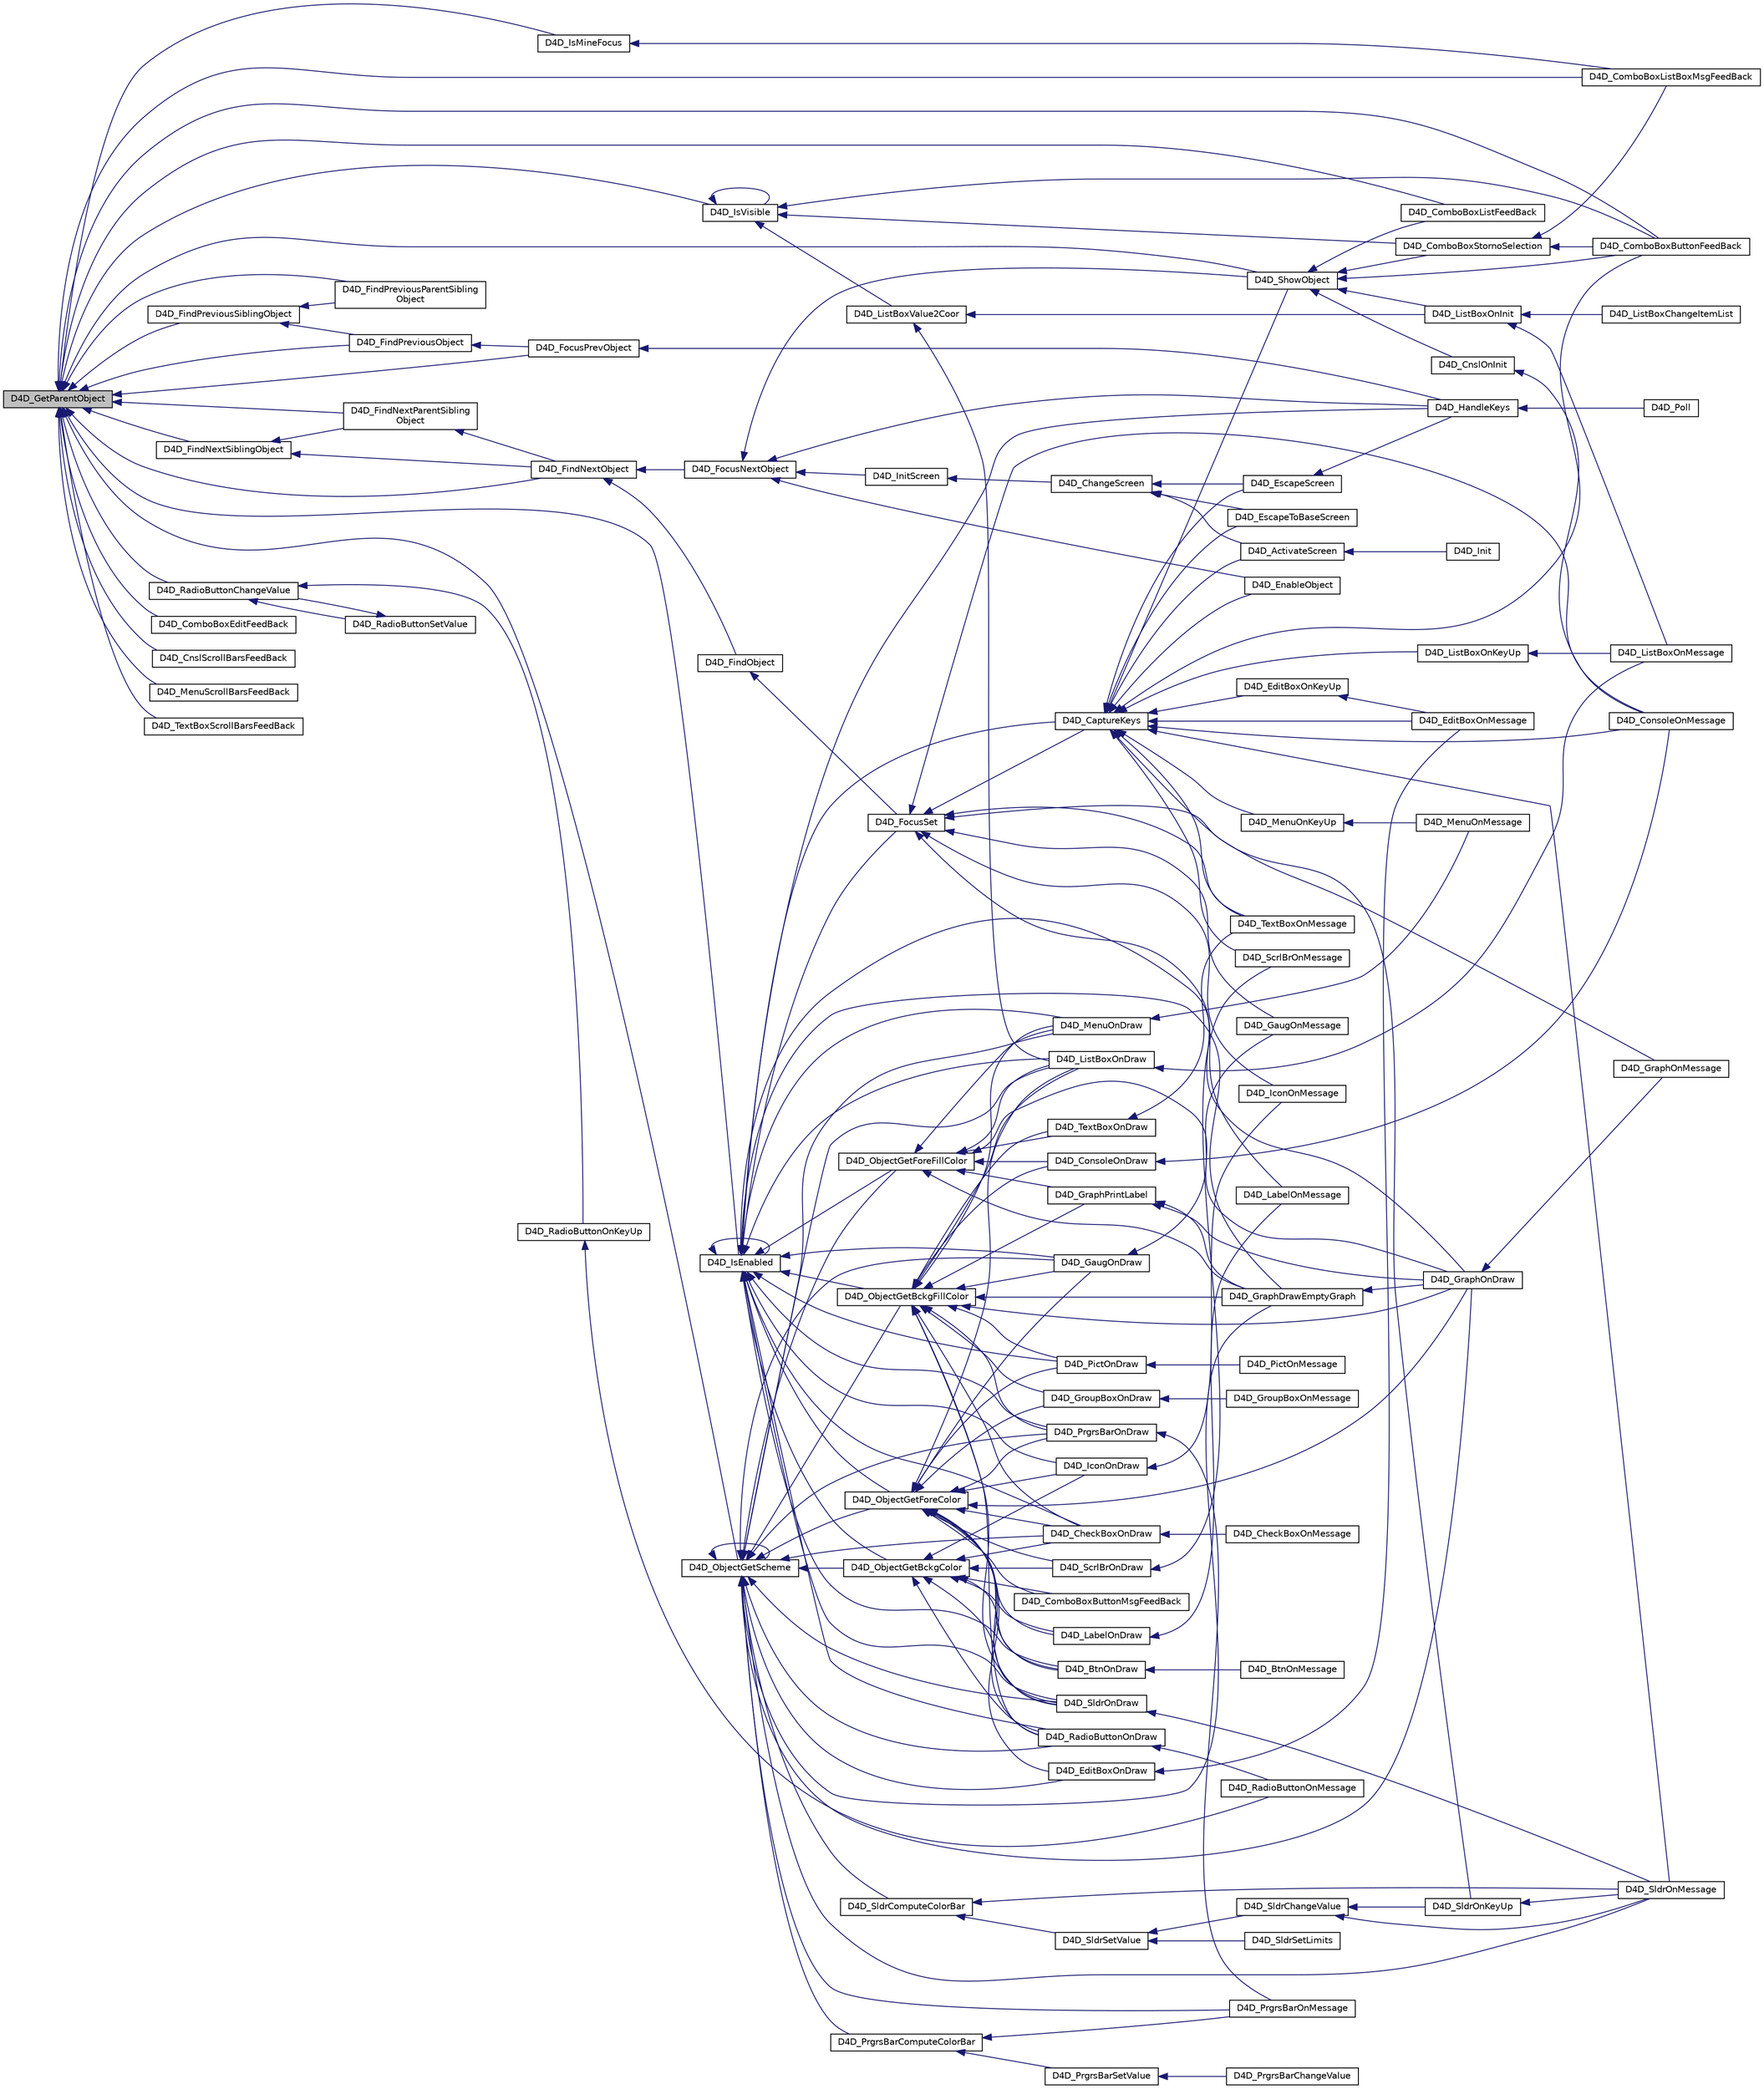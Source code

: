 digraph "D4D_GetParentObject"
{
  edge [fontname="Helvetica",fontsize="10",labelfontname="Helvetica",labelfontsize="10"];
  node [fontname="Helvetica",fontsize="10",shape=record];
  rankdir="LR";
  Node1 [label="D4D_GetParentObject",height=0.2,width=0.4,color="black", fillcolor="grey75", style="filled" fontcolor="black"];
  Node1 -> Node2 [dir="back",color="midnightblue",fontsize="10",style="solid",fontname="Helvetica"];
  Node2 [label="D4D_ComboBoxListBoxMsgFeedBack",height=0.2,width=0.4,color="black", fillcolor="white", style="filled",URL="$d4d__combo__box_8h.html#a4c34d2a53873687dae3ba56dc3db5f00"];
  Node1 -> Node3 [dir="back",color="midnightblue",fontsize="10",style="solid",fontname="Helvetica"];
  Node3 [label="D4D_ComboBoxListFeedBack",height=0.2,width=0.4,color="black", fillcolor="white", style="filled",URL="$d4d__combo__box_8h.html#a93c9b88959332d0919dfe1b3d58148c4"];
  Node1 -> Node4 [dir="back",color="midnightblue",fontsize="10",style="solid",fontname="Helvetica"];
  Node4 [label="D4D_ComboBoxEditFeedBack",height=0.2,width=0.4,color="black", fillcolor="white", style="filled",URL="$d4d__combo__box_8h.html#ac0cb61070ade30b5f9dc169bbeae35fa"];
  Node1 -> Node5 [dir="back",color="midnightblue",fontsize="10",style="solid",fontname="Helvetica"];
  Node5 [label="D4D_ComboBoxButtonFeedBack",height=0.2,width=0.4,color="black", fillcolor="white", style="filled",URL="$d4d__combo__box_8h.html#a0e2c2fa6149fde05d54536f2423467e2"];
  Node1 -> Node6 [dir="back",color="midnightblue",fontsize="10",style="solid",fontname="Helvetica"];
  Node6 [label="D4D_CnslScrollBarsFeedBack",height=0.2,width=0.4,color="black", fillcolor="white", style="filled",URL="$d4d__console_8h.html#a54fc91ea7b10a75e3131ff6b0f156e29"];
  Node1 -> Node7 [dir="back",color="midnightblue",fontsize="10",style="solid",fontname="Helvetica"];
  Node7 [label="D4D_MenuScrollBarsFeedBack",height=0.2,width=0.4,color="black", fillcolor="white", style="filled",URL="$d4d__menu_8h.html#a8c0b8c56f06604875dad23c510810106"];
  Node1 -> Node8 [dir="back",color="midnightblue",fontsize="10",style="solid",fontname="Helvetica"];
  Node8 [label="D4D_ShowObject",height=0.2,width=0.4,color="black", fillcolor="white", style="filled",URL="$group__doxd4d__object__func.html#ga7601e6ac9dbba8f79957285677ccb039",tooltip="Function control visibility of object on screen. "];
  Node8 -> Node3 [dir="back",color="midnightblue",fontsize="10",style="solid",fontname="Helvetica"];
  Node8 -> Node5 [dir="back",color="midnightblue",fontsize="10",style="solid",fontname="Helvetica"];
  Node8 -> Node9 [dir="back",color="midnightblue",fontsize="10",style="solid",fontname="Helvetica"];
  Node9 [label="D4D_ComboBoxStornoSelection",height=0.2,width=0.4,color="black", fillcolor="white", style="filled",URL="$d4d__combo__box_8c.html#ac3dee6d3d73b3d684c9ec26156be36ef"];
  Node9 -> Node2 [dir="back",color="midnightblue",fontsize="10",style="solid",fontname="Helvetica"];
  Node9 -> Node5 [dir="back",color="midnightblue",fontsize="10",style="solid",fontname="Helvetica"];
  Node8 -> Node10 [dir="back",color="midnightblue",fontsize="10",style="solid",fontname="Helvetica"];
  Node10 [label="D4D_CnslOnInit",height=0.2,width=0.4,color="black", fillcolor="white", style="filled",URL="$d4d__console_8c.html#ad4a71a1de23a6f57713fcd6e4fc9d664"];
  Node10 -> Node11 [dir="back",color="midnightblue",fontsize="10",style="solid",fontname="Helvetica"];
  Node11 [label="D4D_ConsoleOnMessage",height=0.2,width=0.4,color="black", fillcolor="white", style="filled",URL="$d4d__console_8c.html#aeb6821ec9a2274213cf18669d06c5ffd"];
  Node8 -> Node12 [dir="back",color="midnightblue",fontsize="10",style="solid",fontname="Helvetica"];
  Node12 [label="D4D_ListBoxOnInit",height=0.2,width=0.4,color="black", fillcolor="white", style="filled",URL="$d4d__list__box_8c.html#a42dabe25583ffcc5a14091edaa9ce1ae"];
  Node12 -> Node13 [dir="back",color="midnightblue",fontsize="10",style="solid",fontname="Helvetica"];
  Node13 [label="D4D_ListBoxChangeItemList",height=0.2,width=0.4,color="black", fillcolor="white", style="filled",URL="$group__doxd4d__list__box__func.html#ga19d160c64d98695bce0d42925c3f23f2",tooltip="Function change the items list using by list box. "];
  Node12 -> Node14 [dir="back",color="midnightblue",fontsize="10",style="solid",fontname="Helvetica"];
  Node14 [label="D4D_ListBoxOnMessage",height=0.2,width=0.4,color="black", fillcolor="white", style="filled",URL="$d4d__list__box_8c.html#a25cfc79ce1a3deb1be04b4df49d018eb"];
  Node1 -> Node15 [dir="back",color="midnightblue",fontsize="10",style="solid",fontname="Helvetica"];
  Node15 [label="D4D_IsEnabled",height=0.2,width=0.4,color="black", fillcolor="white", style="filled",URL="$group__doxd4d__object__func.html#gada4f81524444a3cabef73d4fa2988b15",tooltip="Function find out if the object is enabled or not. "];
  Node15 -> Node16 [dir="back",color="midnightblue",fontsize="10",style="solid",fontname="Helvetica"];
  Node16 [label="D4D_HandleKeys",height=0.2,width=0.4,color="black", fillcolor="white", style="filled",URL="$d4d__private_8h.html#a643048e622921c9622b02ce17854ef99"];
  Node16 -> Node17 [dir="back",color="midnightblue",fontsize="10",style="solid",fontname="Helvetica"];
  Node17 [label="D4D_Poll",height=0.2,width=0.4,color="black", fillcolor="white", style="filled",URL="$group__doxd4d__base__func.html#ga7d7714fbb85896d38654d8e5cee40e0b",tooltip="Main eGUI function. Must be periodically called in main loop/task loop. "];
  Node15 -> Node18 [dir="back",color="midnightblue",fontsize="10",style="solid",fontname="Helvetica"];
  Node18 [label="D4D_BtnOnDraw",height=0.2,width=0.4,color="black", fillcolor="white", style="filled",URL="$d4d__button_8c.html#a957045cf6395214c8db89648e53e9b87"];
  Node18 -> Node19 [dir="back",color="midnightblue",fontsize="10",style="solid",fontname="Helvetica"];
  Node19 [label="D4D_BtnOnMessage",height=0.2,width=0.4,color="black", fillcolor="white", style="filled",URL="$d4d__button_8c.html#aebc40654939be5554a6db3be63fdb2fc"];
  Node15 -> Node20 [dir="back",color="midnightblue",fontsize="10",style="solid",fontname="Helvetica"];
  Node20 [label="D4D_CheckBoxOnDraw",height=0.2,width=0.4,color="black", fillcolor="white", style="filled",URL="$d4d__check__box_8c.html#ac94f137eecd1aa60daa53a5cd6b79161"];
  Node20 -> Node21 [dir="back",color="midnightblue",fontsize="10",style="solid",fontname="Helvetica"];
  Node21 [label="D4D_CheckBoxOnMessage",height=0.2,width=0.4,color="black", fillcolor="white", style="filled",URL="$d4d__check__box_8c.html#a8b4e8a04f2da50934c48e0da7acbc641"];
  Node15 -> Node22 [dir="back",color="midnightblue",fontsize="10",style="solid",fontname="Helvetica"];
  Node22 [label="D4D_GaugOnDraw",height=0.2,width=0.4,color="black", fillcolor="white", style="filled",URL="$d4d__gauge_8c.html#ab5270c9136868e96ae29c6dc9bc63b67"];
  Node22 -> Node23 [dir="back",color="midnightblue",fontsize="10",style="solid",fontname="Helvetica"];
  Node23 [label="D4D_GaugOnMessage",height=0.2,width=0.4,color="black", fillcolor="white", style="filled",URL="$d4d__gauge_8c.html#af4b30bc28e048e9f52054f74f7ad37da"];
  Node15 -> Node24 [dir="back",color="midnightblue",fontsize="10",style="solid",fontname="Helvetica"];
  Node24 [label="D4D_GraphDrawEmptyGraph",height=0.2,width=0.4,color="black", fillcolor="white", style="filled",URL="$d4d__graph_8c.html#afc1fe5446b67d4fe5692aaa2f144f30a"];
  Node24 -> Node25 [dir="back",color="midnightblue",fontsize="10",style="solid",fontname="Helvetica"];
  Node25 [label="D4D_GraphOnDraw",height=0.2,width=0.4,color="black", fillcolor="white", style="filled",URL="$d4d__graph_8c.html#a640ef0f76a594f52ac2a87009342fc6d"];
  Node25 -> Node26 [dir="back",color="midnightblue",fontsize="10",style="solid",fontname="Helvetica"];
  Node26 [label="D4D_GraphOnMessage",height=0.2,width=0.4,color="black", fillcolor="white", style="filled",URL="$d4d__graph_8c.html#ab88d009181c7d9573f3b38d557d31dec"];
  Node15 -> Node25 [dir="back",color="midnightblue",fontsize="10",style="solid",fontname="Helvetica"];
  Node15 -> Node27 [dir="back",color="midnightblue",fontsize="10",style="solid",fontname="Helvetica"];
  Node27 [label="D4D_IconOnDraw",height=0.2,width=0.4,color="black", fillcolor="white", style="filled",URL="$d4d__icon_8c.html#afae00088914b63ae0bd0ad9999ef3140"];
  Node27 -> Node28 [dir="back",color="midnightblue",fontsize="10",style="solid",fontname="Helvetica"];
  Node28 [label="D4D_IconOnMessage",height=0.2,width=0.4,color="black", fillcolor="white", style="filled",URL="$d4d__icon_8c.html#a847a2ae44532fd0fd94a3a335887423b"];
  Node15 -> Node29 [dir="back",color="midnightblue",fontsize="10",style="solid",fontname="Helvetica"];
  Node29 [label="D4D_ListBoxOnDraw",height=0.2,width=0.4,color="black", fillcolor="white", style="filled",URL="$d4d__list__box_8c.html#a9b6a4954e7a9e0fa6e1c198bfbf93f9f"];
  Node29 -> Node14 [dir="back",color="midnightblue",fontsize="10",style="solid",fontname="Helvetica"];
  Node15 -> Node30 [dir="back",color="midnightblue",fontsize="10",style="solid",fontname="Helvetica"];
  Node30 [label="D4D_MenuOnDraw",height=0.2,width=0.4,color="black", fillcolor="white", style="filled",URL="$d4d__menu_8c.html#abebe39b93b913aafb23900f34b22c669"];
  Node30 -> Node31 [dir="back",color="midnightblue",fontsize="10",style="solid",fontname="Helvetica"];
  Node31 [label="D4D_MenuOnMessage",height=0.2,width=0.4,color="black", fillcolor="white", style="filled",URL="$d4d__menu_8c.html#a020753f9eac391dd27bb75725c9b6096"];
  Node15 -> Node32 [dir="back",color="midnightblue",fontsize="10",style="solid",fontname="Helvetica"];
  Node32 [label="D4D_CaptureKeys",height=0.2,width=0.4,color="black", fillcolor="white", style="filled",URL="$group__doxd4d__object__func.html#gaf785f10de38c2df9523cd3466035f93f",tooltip="Function switch on capturing the keys to objects. "];
  Node32 -> Node5 [dir="back",color="midnightblue",fontsize="10",style="solid",fontname="Helvetica"];
  Node32 -> Node11 [dir="back",color="midnightblue",fontsize="10",style="solid",fontname="Helvetica"];
  Node32 -> Node33 [dir="back",color="midnightblue",fontsize="10",style="solid",fontname="Helvetica"];
  Node33 [label="D4D_EditBoxOnKeyUp",height=0.2,width=0.4,color="black", fillcolor="white", style="filled",URL="$d4d__edit__box_8c.html#a92cb2e7346fcd0539b514da3bb99183a"];
  Node33 -> Node34 [dir="back",color="midnightblue",fontsize="10",style="solid",fontname="Helvetica"];
  Node34 [label="D4D_EditBoxOnMessage",height=0.2,width=0.4,color="black", fillcolor="white", style="filled",URL="$d4d__edit__box_8c.html#a2884b423a2c299514edcaba1ec306072"];
  Node32 -> Node34 [dir="back",color="midnightblue",fontsize="10",style="solid",fontname="Helvetica"];
  Node32 -> Node35 [dir="back",color="midnightblue",fontsize="10",style="solid",fontname="Helvetica"];
  Node35 [label="D4D_ListBoxOnKeyUp",height=0.2,width=0.4,color="black", fillcolor="white", style="filled",URL="$d4d__list__box_8c.html#a70d9acd3af4fec1ad6aae3d92ea6e21a"];
  Node35 -> Node14 [dir="back",color="midnightblue",fontsize="10",style="solid",fontname="Helvetica"];
  Node32 -> Node36 [dir="back",color="midnightblue",fontsize="10",style="solid",fontname="Helvetica"];
  Node36 [label="D4D_MenuOnKeyUp",height=0.2,width=0.4,color="black", fillcolor="white", style="filled",URL="$d4d__menu_8c.html#acdcf5709861c0a628202ff921ee12cc6"];
  Node36 -> Node31 [dir="back",color="midnightblue",fontsize="10",style="solid",fontname="Helvetica"];
  Node32 -> Node8 [dir="back",color="midnightblue",fontsize="10",style="solid",fontname="Helvetica"];
  Node32 -> Node37 [dir="back",color="midnightblue",fontsize="10",style="solid",fontname="Helvetica"];
  Node37 [label="D4D_EnableObject",height=0.2,width=0.4,color="black", fillcolor="white", style="filled",URL="$group__doxd4d__object__func.html#gabf997423fac6283a6835b4a5d4591b94",tooltip="Function enables object. "];
  Node32 -> Node38 [dir="back",color="midnightblue",fontsize="10",style="solid",fontname="Helvetica"];
  Node38 [label="D4D_ActivateScreen",height=0.2,width=0.4,color="black", fillcolor="white", style="filled",URL="$group__doxd4d__screen__func.html#gaeda5819fd96fbac4e876e8970eed466a",tooltip="The function activate the new screen. "];
  Node38 -> Node39 [dir="back",color="midnightblue",fontsize="10",style="solid",fontname="Helvetica"];
  Node39 [label="D4D_Init",height=0.2,width=0.4,color="black", fillcolor="white", style="filled",URL="$group__doxd4d__base__func.html#ga27afdbc4fddc6b72eac88f6a9104fa52",tooltip="Function inits the eGUI itself including all low level drivers. "];
  Node32 -> Node40 [dir="back",color="midnightblue",fontsize="10",style="solid",fontname="Helvetica"];
  Node40 [label="D4D_EscapeScreen",height=0.2,width=0.4,color="black", fillcolor="white", style="filled",URL="$group__doxd4d__screen__func.html#ga13273202869b1b47b9baa489476554b7",tooltip="The function return to previous screen recorded in the history. "];
  Node40 -> Node16 [dir="back",color="midnightblue",fontsize="10",style="solid",fontname="Helvetica"];
  Node32 -> Node41 [dir="back",color="midnightblue",fontsize="10",style="solid",fontname="Helvetica"];
  Node41 [label="D4D_EscapeToBaseScreen",height=0.2,width=0.4,color="black", fillcolor="white", style="filled",URL="$group__doxd4d__screen__func.html#ga76e52f1c98ee6760dab292fea2f3d8d9",tooltip="The function return to base screen recorded in the history. "];
  Node32 -> Node42 [dir="back",color="midnightblue",fontsize="10",style="solid",fontname="Helvetica"];
  Node42 [label="D4D_ScrlBrOnMessage",height=0.2,width=0.4,color="black", fillcolor="white", style="filled",URL="$d4d__scroll__bar_8c.html#a1f4607e81dc40686d953ea457fb63309"];
  Node32 -> Node43 [dir="back",color="midnightblue",fontsize="10",style="solid",fontname="Helvetica"];
  Node43 [label="D4D_SldrOnKeyUp",height=0.2,width=0.4,color="black", fillcolor="white", style="filled",URL="$d4d__slider_8c.html#aa4ef12f091855399f7edff70017549fc"];
  Node43 -> Node44 [dir="back",color="midnightblue",fontsize="10",style="solid",fontname="Helvetica"];
  Node44 [label="D4D_SldrOnMessage",height=0.2,width=0.4,color="black", fillcolor="white", style="filled",URL="$d4d__slider_8c.html#a2722bea661ddf7872243241668a8af06"];
  Node32 -> Node44 [dir="back",color="midnightblue",fontsize="10",style="solid",fontname="Helvetica"];
  Node32 -> Node45 [dir="back",color="midnightblue",fontsize="10",style="solid",fontname="Helvetica"];
  Node45 [label="D4D_TextBoxOnMessage",height=0.2,width=0.4,color="black", fillcolor="white", style="filled",URL="$d4d__text__box_8c.html#a8807cb5897d450b85dcf4c1c77c6ec02"];
  Node15 -> Node15 [dir="back",color="midnightblue",fontsize="10",style="solid",fontname="Helvetica"];
  Node15 -> Node46 [dir="back",color="midnightblue",fontsize="10",style="solid",fontname="Helvetica"];
  Node46 [label="D4D_PictOnDraw",height=0.2,width=0.4,color="black", fillcolor="white", style="filled",URL="$d4d__picture_8c.html#afc6c766a0f2dbf4feb79d3617940c251"];
  Node46 -> Node47 [dir="back",color="midnightblue",fontsize="10",style="solid",fontname="Helvetica"];
  Node47 [label="D4D_PictOnMessage",height=0.2,width=0.4,color="black", fillcolor="white", style="filled",URL="$d4d__picture_8c.html#a919ab5149061e609e029718b6e5a288f"];
  Node15 -> Node48 [dir="back",color="midnightblue",fontsize="10",style="solid",fontname="Helvetica"];
  Node48 [label="D4D_PrgrsBarOnDraw",height=0.2,width=0.4,color="black", fillcolor="white", style="filled",URL="$d4d__progress__bar_8c.html#a33da0e2c98a3ba0f6747aa681cd9f2af"];
  Node48 -> Node49 [dir="back",color="midnightblue",fontsize="10",style="solid",fontname="Helvetica"];
  Node49 [label="D4D_PrgrsBarOnMessage",height=0.2,width=0.4,color="black", fillcolor="white", style="filled",URL="$d4d__progress__bar_8c.html#af3247d54c70c618bfea073d943050acd"];
  Node15 -> Node50 [dir="back",color="midnightblue",fontsize="10",style="solid",fontname="Helvetica"];
  Node50 [label="D4D_RadioButtonOnDraw",height=0.2,width=0.4,color="black", fillcolor="white", style="filled",URL="$d4d__radio__button_8c.html#a19119bf78713fd35f4d40684631a3a2b"];
  Node50 -> Node51 [dir="back",color="midnightblue",fontsize="10",style="solid",fontname="Helvetica"];
  Node51 [label="D4D_RadioButtonOnMessage",height=0.2,width=0.4,color="black", fillcolor="white", style="filled",URL="$d4d__radio__button_8c.html#a241633d34878771833dc96ccc85ef95c"];
  Node15 -> Node52 [dir="back",color="midnightblue",fontsize="10",style="solid",fontname="Helvetica"];
  Node52 [label="D4D_ObjectGetForeColor",height=0.2,width=0.4,color="black", fillcolor="white", style="filled",URL="$group__doxd4d__scheme__func.html#ga4f46b75cc9161aaf0ca1c447a76e045b",tooltip="Function return object current fore color. "];
  Node52 -> Node18 [dir="back",color="midnightblue",fontsize="10",style="solid",fontname="Helvetica"];
  Node52 -> Node20 [dir="back",color="midnightblue",fontsize="10",style="solid",fontname="Helvetica"];
  Node52 -> Node53 [dir="back",color="midnightblue",fontsize="10",style="solid",fontname="Helvetica"];
  Node53 [label="D4D_ComboBoxButtonMsgFeedBack",height=0.2,width=0.4,color="black", fillcolor="white", style="filled",URL="$d4d__combo__box_8h.html#a92bbff3547dcda53c2d8e1c10c125121"];
  Node52 -> Node54 [dir="back",color="midnightblue",fontsize="10",style="solid",fontname="Helvetica"];
  Node54 [label="D4D_EditBoxOnDraw",height=0.2,width=0.4,color="black", fillcolor="white", style="filled",URL="$d4d__edit__box_8c.html#afda23f9d81aa217a8e7b4bc838a83847"];
  Node54 -> Node34 [dir="back",color="midnightblue",fontsize="10",style="solid",fontname="Helvetica"];
  Node52 -> Node22 [dir="back",color="midnightblue",fontsize="10",style="solid",fontname="Helvetica"];
  Node52 -> Node25 [dir="back",color="midnightblue",fontsize="10",style="solid",fontname="Helvetica"];
  Node52 -> Node55 [dir="back",color="midnightblue",fontsize="10",style="solid",fontname="Helvetica"];
  Node55 [label="D4D_GroupBoxOnDraw",height=0.2,width=0.4,color="black", fillcolor="white", style="filled",URL="$d4d__group__box_8c.html#a54e514b02a2327f550d8ad9acae0e96c"];
  Node55 -> Node56 [dir="back",color="midnightblue",fontsize="10",style="solid",fontname="Helvetica"];
  Node56 [label="D4D_GroupBoxOnMessage",height=0.2,width=0.4,color="black", fillcolor="white", style="filled",URL="$d4d__group__box_8c.html#a5e02a7833523423f991ee1e142d7d725"];
  Node52 -> Node27 [dir="back",color="midnightblue",fontsize="10",style="solid",fontname="Helvetica"];
  Node52 -> Node57 [dir="back",color="midnightblue",fontsize="10",style="solid",fontname="Helvetica"];
  Node57 [label="D4D_LabelOnDraw",height=0.2,width=0.4,color="black", fillcolor="white", style="filled",URL="$d4d__label_8c.html#afb4f76e75f5dbb4ef5ca211efe55e7ec"];
  Node57 -> Node58 [dir="back",color="midnightblue",fontsize="10",style="solid",fontname="Helvetica"];
  Node58 [label="D4D_LabelOnMessage",height=0.2,width=0.4,color="black", fillcolor="white", style="filled",URL="$d4d__label_8c.html#adefb7e6d410f891acac1b527fe541d5a"];
  Node52 -> Node29 [dir="back",color="midnightblue",fontsize="10",style="solid",fontname="Helvetica"];
  Node52 -> Node46 [dir="back",color="midnightblue",fontsize="10",style="solid",fontname="Helvetica"];
  Node52 -> Node48 [dir="back",color="midnightblue",fontsize="10",style="solid",fontname="Helvetica"];
  Node52 -> Node50 [dir="back",color="midnightblue",fontsize="10",style="solid",fontname="Helvetica"];
  Node52 -> Node59 [dir="back",color="midnightblue",fontsize="10",style="solid",fontname="Helvetica"];
  Node59 [label="D4D_ScrlBrOnDraw",height=0.2,width=0.4,color="black", fillcolor="white", style="filled",URL="$d4d__scroll__bar_8c.html#ac4c442ecbebdefa83f0c9be779c8cdda"];
  Node59 -> Node42 [dir="back",color="midnightblue",fontsize="10",style="solid",fontname="Helvetica"];
  Node52 -> Node60 [dir="back",color="midnightblue",fontsize="10",style="solid",fontname="Helvetica"];
  Node60 [label="D4D_SldrOnDraw",height=0.2,width=0.4,color="black", fillcolor="white", style="filled",URL="$d4d__slider_8c.html#a60e15d945bece050aec9d38321fd2a95"];
  Node60 -> Node44 [dir="back",color="midnightblue",fontsize="10",style="solid",fontname="Helvetica"];
  Node15 -> Node61 [dir="back",color="midnightblue",fontsize="10",style="solid",fontname="Helvetica"];
  Node61 [label="D4D_ObjectGetBckgColor",height=0.2,width=0.4,color="black", fillcolor="white", style="filled",URL="$group__doxd4d__scheme__func.html#gacd90e36cd0d99094155abb8b3f7fb74c",tooltip="Function return object current background color. "];
  Node61 -> Node18 [dir="back",color="midnightblue",fontsize="10",style="solid",fontname="Helvetica"];
  Node61 -> Node20 [dir="back",color="midnightblue",fontsize="10",style="solid",fontname="Helvetica"];
  Node61 -> Node53 [dir="back",color="midnightblue",fontsize="10",style="solid",fontname="Helvetica"];
  Node61 -> Node27 [dir="back",color="midnightblue",fontsize="10",style="solid",fontname="Helvetica"];
  Node61 -> Node57 [dir="back",color="midnightblue",fontsize="10",style="solid",fontname="Helvetica"];
  Node61 -> Node50 [dir="back",color="midnightblue",fontsize="10",style="solid",fontname="Helvetica"];
  Node61 -> Node59 [dir="back",color="midnightblue",fontsize="10",style="solid",fontname="Helvetica"];
  Node61 -> Node60 [dir="back",color="midnightblue",fontsize="10",style="solid",fontname="Helvetica"];
  Node15 -> Node62 [dir="back",color="midnightblue",fontsize="10",style="solid",fontname="Helvetica"];
  Node62 [label="D4D_ObjectGetForeFillColor",height=0.2,width=0.4,color="black", fillcolor="white", style="filled",URL="$group__doxd4d__scheme__func.html#ga03a58709f9089c68e320eba55899917e",tooltip="Function return object current fill fore color. "];
  Node62 -> Node63 [dir="back",color="midnightblue",fontsize="10",style="solid",fontname="Helvetica"];
  Node63 [label="D4D_ConsoleOnDraw",height=0.2,width=0.4,color="black", fillcolor="white", style="filled",URL="$d4d__console_8c.html#a4aec40f52339c770d7c0bf4b30da952e"];
  Node63 -> Node11 [dir="back",color="midnightblue",fontsize="10",style="solid",fontname="Helvetica"];
  Node62 -> Node64 [dir="back",color="midnightblue",fontsize="10",style="solid",fontname="Helvetica"];
  Node64 [label="D4D_GraphPrintLabel",height=0.2,width=0.4,color="black", fillcolor="white", style="filled",URL="$d4d__graph_8c.html#a76aee1d400aae8592779ef15158c9339"];
  Node64 -> Node24 [dir="back",color="midnightblue",fontsize="10",style="solid",fontname="Helvetica"];
  Node64 -> Node25 [dir="back",color="midnightblue",fontsize="10",style="solid",fontname="Helvetica"];
  Node62 -> Node24 [dir="back",color="midnightblue",fontsize="10",style="solid",fontname="Helvetica"];
  Node62 -> Node25 [dir="back",color="midnightblue",fontsize="10",style="solid",fontname="Helvetica"];
  Node62 -> Node29 [dir="back",color="midnightblue",fontsize="10",style="solid",fontname="Helvetica"];
  Node62 -> Node30 [dir="back",color="midnightblue",fontsize="10",style="solid",fontname="Helvetica"];
  Node62 -> Node65 [dir="back",color="midnightblue",fontsize="10",style="solid",fontname="Helvetica"];
  Node65 [label="D4D_TextBoxOnDraw",height=0.2,width=0.4,color="black", fillcolor="white", style="filled",URL="$d4d__text__box_8c.html#ad2b24d189390c9b5140f7eea42ac4773"];
  Node65 -> Node45 [dir="back",color="midnightblue",fontsize="10",style="solid",fontname="Helvetica"];
  Node15 -> Node66 [dir="back",color="midnightblue",fontsize="10",style="solid",fontname="Helvetica"];
  Node66 [label="D4D_ObjectGetBckgFillColor",height=0.2,width=0.4,color="black", fillcolor="white", style="filled",URL="$group__doxd4d__scheme__func.html#gaad25fd67fd667b9517bfb75f36f0b426",tooltip="Function return object current fill background color. "];
  Node66 -> Node20 [dir="back",color="midnightblue",fontsize="10",style="solid",fontname="Helvetica"];
  Node66 -> Node63 [dir="back",color="midnightblue",fontsize="10",style="solid",fontname="Helvetica"];
  Node66 -> Node22 [dir="back",color="midnightblue",fontsize="10",style="solid",fontname="Helvetica"];
  Node66 -> Node64 [dir="back",color="midnightblue",fontsize="10",style="solid",fontname="Helvetica"];
  Node66 -> Node24 [dir="back",color="midnightblue",fontsize="10",style="solid",fontname="Helvetica"];
  Node66 -> Node25 [dir="back",color="midnightblue",fontsize="10",style="solid",fontname="Helvetica"];
  Node66 -> Node55 [dir="back",color="midnightblue",fontsize="10",style="solid",fontname="Helvetica"];
  Node66 -> Node29 [dir="back",color="midnightblue",fontsize="10",style="solid",fontname="Helvetica"];
  Node66 -> Node30 [dir="back",color="midnightblue",fontsize="10",style="solid",fontname="Helvetica"];
  Node66 -> Node46 [dir="back",color="midnightblue",fontsize="10",style="solid",fontname="Helvetica"];
  Node66 -> Node48 [dir="back",color="midnightblue",fontsize="10",style="solid",fontname="Helvetica"];
  Node66 -> Node50 [dir="back",color="midnightblue",fontsize="10",style="solid",fontname="Helvetica"];
  Node66 -> Node60 [dir="back",color="midnightblue",fontsize="10",style="solid",fontname="Helvetica"];
  Node66 -> Node65 [dir="back",color="midnightblue",fontsize="10",style="solid",fontname="Helvetica"];
  Node15 -> Node67 [dir="back",color="midnightblue",fontsize="10",style="solid",fontname="Helvetica"];
  Node67 [label="D4D_FocusSet",height=0.2,width=0.4,color="black", fillcolor="white", style="filled",URL="$group__doxd4d__screen__func.html#gac8938c4e965acfa7f40094d4508e039d",tooltip="The function set the obejct focus to new object. "];
  Node67 -> Node11 [dir="back",color="midnightblue",fontsize="10",style="solid",fontname="Helvetica"];
  Node67 -> Node23 [dir="back",color="midnightblue",fontsize="10",style="solid",fontname="Helvetica"];
  Node67 -> Node26 [dir="back",color="midnightblue",fontsize="10",style="solid",fontname="Helvetica"];
  Node67 -> Node28 [dir="back",color="midnightblue",fontsize="10",style="solid",fontname="Helvetica"];
  Node67 -> Node58 [dir="back",color="midnightblue",fontsize="10",style="solid",fontname="Helvetica"];
  Node67 -> Node32 [dir="back",color="midnightblue",fontsize="10",style="solid",fontname="Helvetica"];
  Node67 -> Node45 [dir="back",color="midnightblue",fontsize="10",style="solid",fontname="Helvetica"];
  Node15 -> Node60 [dir="back",color="midnightblue",fontsize="10",style="solid",fontname="Helvetica"];
  Node1 -> Node68 [dir="back",color="midnightblue",fontsize="10",style="solid",fontname="Helvetica"];
  Node68 [label="D4D_IsVisible",height=0.2,width=0.4,color="black", fillcolor="white", style="filled",URL="$group__doxd4d__object__func.html#gaaf05953a9b356907e827855274a15784",tooltip="Function find out if the object is visible or not. "];
  Node68 -> Node5 [dir="back",color="midnightblue",fontsize="10",style="solid",fontname="Helvetica"];
  Node68 -> Node9 [dir="back",color="midnightblue",fontsize="10",style="solid",fontname="Helvetica"];
  Node68 -> Node69 [dir="back",color="midnightblue",fontsize="10",style="solid",fontname="Helvetica"];
  Node69 [label="D4D_ListBoxValue2Coor",height=0.2,width=0.4,color="black", fillcolor="white", style="filled",URL="$d4d__list__box_8c.html#a3351b92af656eec9307512168a199e8e"];
  Node69 -> Node29 [dir="back",color="midnightblue",fontsize="10",style="solid",fontname="Helvetica"];
  Node69 -> Node12 [dir="back",color="midnightblue",fontsize="10",style="solid",fontname="Helvetica"];
  Node68 -> Node68 [dir="back",color="midnightblue",fontsize="10",style="solid",fontname="Helvetica"];
  Node1 -> Node70 [dir="back",color="midnightblue",fontsize="10",style="solid",fontname="Helvetica"];
  Node70 [label="D4D_IsMineFocus",height=0.2,width=0.4,color="black", fillcolor="white", style="filled",URL="$group__doxd4d__object__func.html#ga8481f6711fbf76391f6bb36dd6e52b6b",tooltip="Function find out if the object (including compounded objects) is focused. "];
  Node70 -> Node2 [dir="back",color="midnightblue",fontsize="10",style="solid",fontname="Helvetica"];
  Node1 -> Node71 [dir="back",color="midnightblue",fontsize="10",style="solid",fontname="Helvetica"];
  Node71 [label="D4D_FindNextParentSibling\lObject",height=0.2,width=0.4,color="black", fillcolor="white", style="filled",URL="$d4d__private_8h.html#a94f877d36a6c5dde73c340fc90bfd42d"];
  Node71 -> Node72 [dir="back",color="midnightblue",fontsize="10",style="solid",fontname="Helvetica"];
  Node72 [label="D4D_FindNextObject",height=0.2,width=0.4,color="black", fillcolor="white", style="filled",URL="$d4d__private_8h.html#a60c5cc0c04e845b028fd591039d72b4f"];
  Node72 -> Node73 [dir="back",color="midnightblue",fontsize="10",style="solid",fontname="Helvetica"];
  Node73 [label="D4D_FocusNextObject",height=0.2,width=0.4,color="black", fillcolor="white", style="filled",URL="$group__doxd4d__screen__func.html#gab37ec362fa71d6352ceac0a1558529fa",tooltip="The function change focus to the next object in the given screen. "];
  Node73 -> Node16 [dir="back",color="midnightblue",fontsize="10",style="solid",fontname="Helvetica"];
  Node73 -> Node8 [dir="back",color="midnightblue",fontsize="10",style="solid",fontname="Helvetica"];
  Node73 -> Node37 [dir="back",color="midnightblue",fontsize="10",style="solid",fontname="Helvetica"];
  Node73 -> Node74 [dir="back",color="midnightblue",fontsize="10",style="solid",fontname="Helvetica"];
  Node74 [label="D4D_InitScreen",height=0.2,width=0.4,color="black", fillcolor="white", style="filled",URL="$group__doxd4d__screen__func.html#ga4023155a9b150a2be8807bec80d2e515",tooltip="The function inits the screen and its objects for first time case. "];
  Node74 -> Node75 [dir="back",color="midnightblue",fontsize="10",style="solid",fontname="Helvetica"];
  Node75 [label="D4D_ChangeScreen",height=0.2,width=0.4,color="black", fillcolor="white", style="filled",URL="$d4d__screen_8c.html#acd4a0ec9fe607db2f8e67757620e4523"];
  Node75 -> Node38 [dir="back",color="midnightblue",fontsize="10",style="solid",fontname="Helvetica"];
  Node75 -> Node40 [dir="back",color="midnightblue",fontsize="10",style="solid",fontname="Helvetica"];
  Node75 -> Node41 [dir="back",color="midnightblue",fontsize="10",style="solid",fontname="Helvetica"];
  Node72 -> Node76 [dir="back",color="midnightblue",fontsize="10",style="solid",fontname="Helvetica"];
  Node76 [label="D4D_FindObject",height=0.2,width=0.4,color="black", fillcolor="white", style="filled",URL="$d4d__screen_8c.html#a8779d8ec70a52bbf56484fa8cd8b1884"];
  Node76 -> Node67 [dir="back",color="midnightblue",fontsize="10",style="solid",fontname="Helvetica"];
  Node1 -> Node77 [dir="back",color="midnightblue",fontsize="10",style="solid",fontname="Helvetica"];
  Node77 [label="D4D_FindNextSiblingObject",height=0.2,width=0.4,color="black", fillcolor="white", style="filled",URL="$d4d__private_8h.html#ac6d2a59c98f9f37d65a3ca2f2ac53a1a"];
  Node77 -> Node71 [dir="back",color="midnightblue",fontsize="10",style="solid",fontname="Helvetica"];
  Node77 -> Node72 [dir="back",color="midnightblue",fontsize="10",style="solid",fontname="Helvetica"];
  Node1 -> Node72 [dir="back",color="midnightblue",fontsize="10",style="solid",fontname="Helvetica"];
  Node1 -> Node78 [dir="back",color="midnightblue",fontsize="10",style="solid",fontname="Helvetica"];
  Node78 [label="D4D_FindPreviousParentSibling\lObject",height=0.2,width=0.4,color="black", fillcolor="white", style="filled",URL="$d4d__private_8h.html#a7cc492b17d8f4e707a4d251afc6f0425"];
  Node1 -> Node79 [dir="back",color="midnightblue",fontsize="10",style="solid",fontname="Helvetica"];
  Node79 [label="D4D_FindPreviousSiblingObject",height=0.2,width=0.4,color="black", fillcolor="white", style="filled",URL="$d4d__private_8h.html#a48d4fcea3c351039ccefdb2500c3543c"];
  Node79 -> Node78 [dir="back",color="midnightblue",fontsize="10",style="solid",fontname="Helvetica"];
  Node79 -> Node80 [dir="back",color="midnightblue",fontsize="10",style="solid",fontname="Helvetica"];
  Node80 [label="D4D_FindPreviousObject",height=0.2,width=0.4,color="black", fillcolor="white", style="filled",URL="$d4d__private_8h.html#a70acecf3901cac21169bedc5088c9186"];
  Node80 -> Node81 [dir="back",color="midnightblue",fontsize="10",style="solid",fontname="Helvetica"];
  Node81 [label="D4D_FocusPrevObject",height=0.2,width=0.4,color="black", fillcolor="white", style="filled",URL="$group__doxd4d__screen__func.html#ga47b87849baa7d228b0ba6ff2b5c473e6",tooltip="The function change focus to the previous object in the given screen. "];
  Node81 -> Node16 [dir="back",color="midnightblue",fontsize="10",style="solid",fontname="Helvetica"];
  Node1 -> Node80 [dir="back",color="midnightblue",fontsize="10",style="solid",fontname="Helvetica"];
  Node1 -> Node82 [dir="back",color="midnightblue",fontsize="10",style="solid",fontname="Helvetica"];
  Node82 [label="D4D_RadioButtonChangeValue",height=0.2,width=0.4,color="black", fillcolor="white", style="filled",URL="$d4d__radio__button_8c.html#a21316491574b3d3c7419309524da08ff"];
  Node82 -> Node83 [dir="back",color="midnightblue",fontsize="10",style="solid",fontname="Helvetica"];
  Node83 [label="D4D_RadioButtonOnKeyUp",height=0.2,width=0.4,color="black", fillcolor="white", style="filled",URL="$d4d__radio__button_8c.html#a722f18989a4019b988c16368f9587bc8"];
  Node83 -> Node51 [dir="back",color="midnightblue",fontsize="10",style="solid",fontname="Helvetica"];
  Node82 -> Node84 [dir="back",color="midnightblue",fontsize="10",style="solid",fontname="Helvetica"];
  Node84 [label="D4D_RadioButtonSetValue",height=0.2,width=0.4,color="black", fillcolor="white", style="filled",URL="$group__doxd4d__radio__button__func.html#ga364b68be6371a0ed1b7e30282f1cc7d1",tooltip="Function Sets the the radio button value. "];
  Node84 -> Node82 [dir="back",color="midnightblue",fontsize="10",style="solid",fontname="Helvetica"];
  Node1 -> Node85 [dir="back",color="midnightblue",fontsize="10",style="solid",fontname="Helvetica"];
  Node85 [label="D4D_ObjectGetScheme",height=0.2,width=0.4,color="black", fillcolor="white", style="filled",URL="$group__doxd4d__scheme__func.html#ga0037c72f805b81afa1cef36f5bdb3711",tooltip="Function return the pointer to current use object scheme of object. "];
  Node85 -> Node20 [dir="back",color="midnightblue",fontsize="10",style="solid",fontname="Helvetica"];
  Node85 -> Node54 [dir="back",color="midnightblue",fontsize="10",style="solid",fontname="Helvetica"];
  Node85 -> Node22 [dir="back",color="midnightblue",fontsize="10",style="solid",fontname="Helvetica"];
  Node85 -> Node24 [dir="back",color="midnightblue",fontsize="10",style="solid",fontname="Helvetica"];
  Node85 -> Node25 [dir="back",color="midnightblue",fontsize="10",style="solid",fontname="Helvetica"];
  Node85 -> Node29 [dir="back",color="midnightblue",fontsize="10",style="solid",fontname="Helvetica"];
  Node85 -> Node30 [dir="back",color="midnightblue",fontsize="10",style="solid",fontname="Helvetica"];
  Node85 -> Node48 [dir="back",color="midnightblue",fontsize="10",style="solid",fontname="Helvetica"];
  Node85 -> Node86 [dir="back",color="midnightblue",fontsize="10",style="solid",fontname="Helvetica"];
  Node86 [label="D4D_PrgrsBarComputeColorBar",height=0.2,width=0.4,color="black", fillcolor="white", style="filled",URL="$d4d__progress__bar_8c.html#a6711f0441481b808c7acd34281925059"];
  Node86 -> Node87 [dir="back",color="midnightblue",fontsize="10",style="solid",fontname="Helvetica"];
  Node87 [label="D4D_PrgrsBarSetValue",height=0.2,width=0.4,color="black", fillcolor="white", style="filled",URL="$d4d__progress__bar_8h.html#afb8021b6acf9220de318031cabf258b0"];
  Node87 -> Node88 [dir="back",color="midnightblue",fontsize="10",style="solid",fontname="Helvetica"];
  Node88 [label="D4D_PrgrsBarChangeValue",height=0.2,width=0.4,color="black", fillcolor="white", style="filled",URL="$d4d__progress__bar_8h.html#ace415a5788e524096a081a0efc196647"];
  Node86 -> Node49 [dir="back",color="midnightblue",fontsize="10",style="solid",fontname="Helvetica"];
  Node85 -> Node49 [dir="back",color="midnightblue",fontsize="10",style="solid",fontname="Helvetica"];
  Node85 -> Node50 [dir="back",color="midnightblue",fontsize="10",style="solid",fontname="Helvetica"];
  Node85 -> Node85 [dir="back",color="midnightblue",fontsize="10",style="solid",fontname="Helvetica"];
  Node85 -> Node52 [dir="back",color="midnightblue",fontsize="10",style="solid",fontname="Helvetica"];
  Node85 -> Node61 [dir="back",color="midnightblue",fontsize="10",style="solid",fontname="Helvetica"];
  Node85 -> Node62 [dir="back",color="midnightblue",fontsize="10",style="solid",fontname="Helvetica"];
  Node85 -> Node66 [dir="back",color="midnightblue",fontsize="10",style="solid",fontname="Helvetica"];
  Node85 -> Node60 [dir="back",color="midnightblue",fontsize="10",style="solid",fontname="Helvetica"];
  Node85 -> Node89 [dir="back",color="midnightblue",fontsize="10",style="solid",fontname="Helvetica"];
  Node89 [label="D4D_SldrComputeColorBar",height=0.2,width=0.4,color="black", fillcolor="white", style="filled",URL="$d4d__slider_8c.html#a4af9d723f82995fc669e26b109a7dbd2"];
  Node89 -> Node90 [dir="back",color="midnightblue",fontsize="10",style="solid",fontname="Helvetica"];
  Node90 [label="D4D_SldrSetValue",height=0.2,width=0.4,color="black", fillcolor="white", style="filled",URL="$group__doxd4d__slider__func.html#gac9be4fb2a0566d958e15be179c03c135",tooltip="Function Sets the slider value. "];
  Node90 -> Node91 [dir="back",color="midnightblue",fontsize="10",style="solid",fontname="Helvetica"];
  Node91 [label="D4D_SldrChangeValue",height=0.2,width=0.4,color="black", fillcolor="white", style="filled",URL="$group__doxd4d__slider__func.html#ga852cfa431a7bf11d77a7e4bb8d2df7a2",tooltip="Function change the slider value by signed increment. "];
  Node91 -> Node43 [dir="back",color="midnightblue",fontsize="10",style="solid",fontname="Helvetica"];
  Node91 -> Node44 [dir="back",color="midnightblue",fontsize="10",style="solid",fontname="Helvetica"];
  Node90 -> Node92 [dir="back",color="midnightblue",fontsize="10",style="solid",fontname="Helvetica"];
  Node92 [label="D4D_SldrSetLimits",height=0.2,width=0.4,color="black", fillcolor="white", style="filled",URL="$group__doxd4d__slider__func.html#ga9f4c93f3b9d1c554571fc6365887ceb2",tooltip="Function set the new limits of slider object. "];
  Node89 -> Node44 [dir="back",color="midnightblue",fontsize="10",style="solid",fontname="Helvetica"];
  Node85 -> Node44 [dir="back",color="midnightblue",fontsize="10",style="solid",fontname="Helvetica"];
  Node1 -> Node81 [dir="back",color="midnightblue",fontsize="10",style="solid",fontname="Helvetica"];
  Node1 -> Node93 [dir="back",color="midnightblue",fontsize="10",style="solid",fontname="Helvetica"];
  Node93 [label="D4D_TextBoxScrollBarsFeedBack",height=0.2,width=0.4,color="black", fillcolor="white", style="filled",URL="$d4d__text__box_8h.html#ac22412813d39c4a80111acb4b83a85da"];
}
